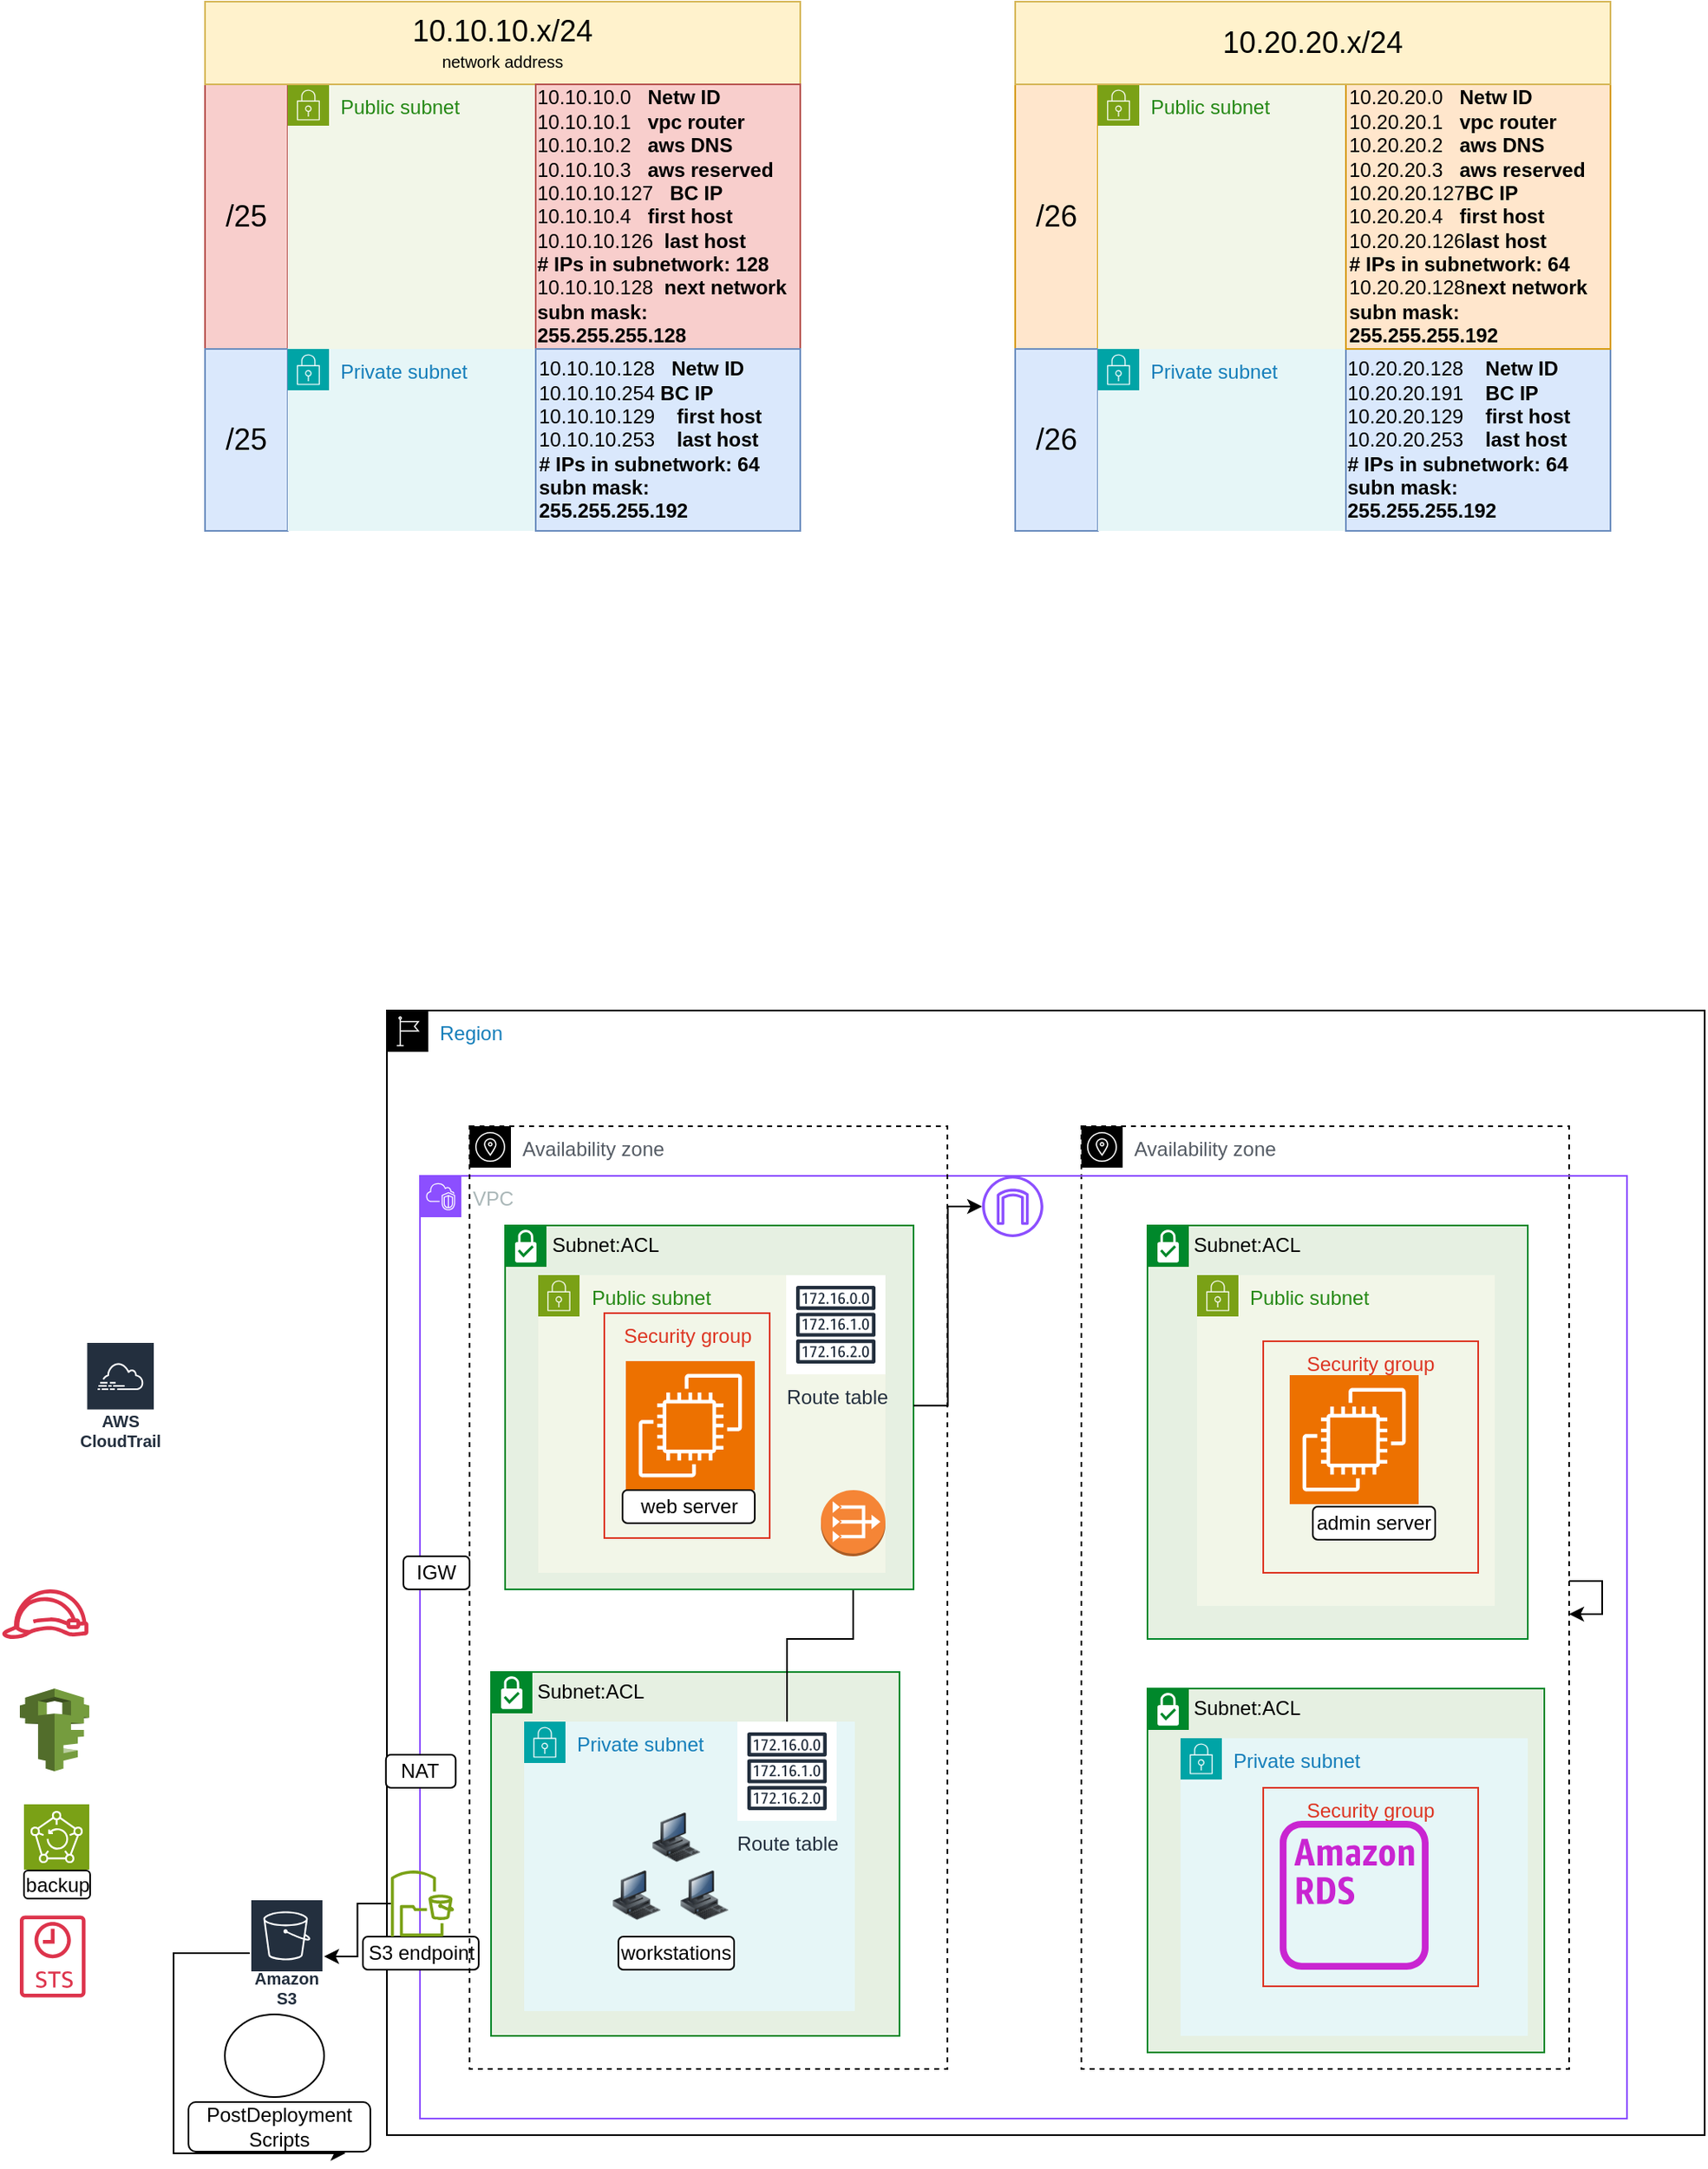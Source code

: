 <mxfile version="22.1.21" type="github">
  <diagram name="Pagina-1" id="PJHqQeVscJE3fAsvbVZz">
    <mxGraphModel dx="2704" dy="548" grid="1" gridSize="10" guides="1" tooltips="1" connect="1" arrows="1" fold="1" page="1" pageScale="1" pageWidth="827" pageHeight="1169" math="0" shadow="0">
      <root>
        <mxCell id="0" />
        <mxCell id="1" parent="0" />
        <mxCell id="Sj0KoQw-8R_YdXfJVcrg-81" style="edgeStyle=orthogonalEdgeStyle;rounded=0;orthogonalLoop=1;jettySize=auto;html=1;entryX=0.864;entryY=1.033;entryDx=0;entryDy=0;entryPerimeter=0;" parent="1" source="nFN0qH9Q3qQGWHZ8weUC-11" target="Sj0KoQw-8R_YdXfJVcrg-86" edge="1">
          <mxGeometry relative="1" as="geometry">
            <mxPoint x="-1200" y="1340" as="targetPoint" />
            <mxPoint x="-1273" y="1220" as="sourcePoint" />
            <Array as="points">
              <mxPoint x="-1309" y="1210" />
              <mxPoint x="-1309" y="1331" />
            </Array>
          </mxGeometry>
        </mxCell>
        <mxCell id="nFN0qH9Q3qQGWHZ8weUC-11" value="Amazon S3" style="sketch=0;outlineConnect=0;fontColor=#232F3E;gradientColor=none;strokeColor=#ffffff;fillColor=#232F3E;dashed=0;verticalLabelPosition=middle;verticalAlign=bottom;align=center;html=1;whiteSpace=wrap;fontSize=10;fontStyle=1;spacing=3;shape=mxgraph.aws4.productIcon;prIcon=mxgraph.aws4.s3;" parent="1" vertex="1">
          <mxGeometry x="-1263" y="1177" width="45" height="70" as="geometry" />
        </mxCell>
        <mxCell id="nFN0qH9Q3qQGWHZ8weUC-15" value="" style="outlineConnect=0;dashed=0;verticalLabelPosition=bottom;verticalAlign=top;align=center;html=1;shape=mxgraph.aws3.iam;fillColor=#759C3E;gradientColor=none;" parent="1" vertex="1">
          <mxGeometry x="-1402" y="1050" width="42" height="50" as="geometry" />
        </mxCell>
        <mxCell id="nFN0qH9Q3qQGWHZ8weUC-18" value="" style="sketch=0;outlineConnect=0;fontColor=#232F3E;gradientColor=none;fillColor=#DD344C;strokeColor=none;dashed=0;verticalLabelPosition=bottom;verticalAlign=top;align=center;html=1;fontSize=12;fontStyle=0;aspect=fixed;pointerEvents=1;shape=mxgraph.aws4.sts_alternate;" parent="1" vertex="1">
          <mxGeometry x="-1402" y="1187" width="39.74" height="50" as="geometry" />
        </mxCell>
        <mxCell id="VpXMpqJgnysS3OqA2jy1-1" value="" style="sketch=0;outlineConnect=0;fontColor=#232F3E;gradientColor=none;fillColor=#DD344C;strokeColor=none;dashed=0;verticalLabelPosition=bottom;verticalAlign=top;align=center;html=1;fontSize=12;fontStyle=0;aspect=fixed;pointerEvents=1;shape=mxgraph.aws4.role;" parent="1" vertex="1">
          <mxGeometry x="-1413.21" y="990" width="53.21" height="30" as="geometry" />
        </mxCell>
        <mxCell id="Sj0KoQw-8R_YdXfJVcrg-11" value="&lt;font style=&quot;font-size: 18px;&quot;&gt;/26&lt;/font&gt;" style="rounded=0;whiteSpace=wrap;html=1;fillColor=#ffe6cc;strokeColor=#d79b00;" parent="1" vertex="1">
          <mxGeometry x="-800" y="80" width="50" height="160" as="geometry" />
        </mxCell>
        <mxCell id="Sj0KoQw-8R_YdXfJVcrg-12" value="&lt;font style=&quot;font-size: 18px;&quot;&gt;/25&lt;/font&gt;" style="rounded=0;whiteSpace=wrap;html=1;fillColor=#f8cecc;strokeColor=#b85450;" parent="1" vertex="1">
          <mxGeometry x="-1290" y="80" width="50" height="160" as="geometry" />
        </mxCell>
        <mxCell id="Sj0KoQw-8R_YdXfJVcrg-18" value="&lt;font style=&quot;font-size: 18px;&quot;&gt;/25&lt;/font&gt;" style="rounded=0;whiteSpace=wrap;html=1;fillColor=#dae8fc;strokeColor=#6c8ebf;" parent="1" vertex="1">
          <mxGeometry x="-1290" y="240" width="50" height="110" as="geometry" />
        </mxCell>
        <mxCell id="Sj0KoQw-8R_YdXfJVcrg-19" value="&lt;font style=&quot;font-size: 18px;&quot;&gt;/26&lt;/font&gt;" style="rounded=0;whiteSpace=wrap;html=1;fillColor=#dae8fc;strokeColor=#6c8ebf;" parent="1" vertex="1">
          <mxGeometry x="-800" y="240" width="50" height="110" as="geometry" />
        </mxCell>
        <mxCell id="Sj0KoQw-8R_YdXfJVcrg-20" value="Public subnet" style="points=[[0,0],[0.25,0],[0.5,0],[0.75,0],[1,0],[1,0.25],[1,0.5],[1,0.75],[1,1],[0.75,1],[0.5,1],[0.25,1],[0,1],[0,0.75],[0,0.5],[0,0.25]];outlineConnect=0;gradientColor=none;html=1;whiteSpace=wrap;fontSize=12;fontStyle=0;container=1;pointerEvents=0;collapsible=0;recursiveResize=0;shape=mxgraph.aws4.group;grIcon=mxgraph.aws4.group_security_group;grStroke=0;strokeColor=#7AA116;fillColor=#F2F6E8;verticalAlign=top;align=left;spacingLeft=30;fontColor=#248814;dashed=0;" parent="1" vertex="1">
          <mxGeometry x="-1240" y="80" width="150" height="160" as="geometry" />
        </mxCell>
        <mxCell id="Sj0KoQw-8R_YdXfJVcrg-22" value="&lt;div&gt;&lt;font style=&quot;font-size: 18px;&quot;&gt;10.10.10.x/24&lt;br&gt;&lt;/font&gt;&lt;/div&gt;&lt;div&gt;&lt;font style=&quot;font-size: 10px;&quot;&gt;network address&lt;font&gt;&lt;br&gt;&lt;/font&gt;&lt;/font&gt;&lt;/div&gt;" style="rounded=0;whiteSpace=wrap;html=1;fillColor=#fff2cc;strokeColor=#d6b656;" parent="1" vertex="1">
          <mxGeometry x="-1290" y="30" width="360" height="50" as="geometry" />
        </mxCell>
        <mxCell id="Sj0KoQw-8R_YdXfJVcrg-23" value="Public subnet" style="points=[[0,0],[0.25,0],[0.5,0],[0.75,0],[1,0],[1,0.25],[1,0.5],[1,0.75],[1,1],[0.75,1],[0.5,1],[0.25,1],[0,1],[0,0.75],[0,0.5],[0,0.25]];outlineConnect=0;gradientColor=none;html=1;whiteSpace=wrap;fontSize=12;fontStyle=0;container=1;pointerEvents=0;collapsible=0;recursiveResize=0;shape=mxgraph.aws4.group;grIcon=mxgraph.aws4.group_security_group;grStroke=0;strokeColor=#7AA116;fillColor=#F2F6E8;verticalAlign=top;align=left;spacingLeft=30;fontColor=#248814;dashed=0;" parent="1" vertex="1">
          <mxGeometry x="-750" y="80" width="160" height="160" as="geometry" />
        </mxCell>
        <mxCell id="Sj0KoQw-8R_YdXfJVcrg-24" value="Private subnet" style="points=[[0,0],[0.25,0],[0.5,0],[0.75,0],[1,0],[1,0.25],[1,0.5],[1,0.75],[1,1],[0.75,1],[0.5,1],[0.25,1],[0,1],[0,0.75],[0,0.5],[0,0.25]];outlineConnect=0;gradientColor=none;html=1;whiteSpace=wrap;fontSize=12;fontStyle=0;container=1;pointerEvents=0;collapsible=0;recursiveResize=0;shape=mxgraph.aws4.group;grIcon=mxgraph.aws4.group_security_group;grStroke=0;strokeColor=#00A4A6;fillColor=#E6F6F7;verticalAlign=top;align=left;spacingLeft=30;fontColor=#147EBA;dashed=0;" parent="1" vertex="1">
          <mxGeometry x="-750" y="240" width="150" height="110" as="geometry" />
        </mxCell>
        <mxCell id="Sj0KoQw-8R_YdXfJVcrg-30" value="Private subnet" style="points=[[0,0],[0.25,0],[0.5,0],[0.75,0],[1,0],[1,0.25],[1,0.5],[1,0.75],[1,1],[0.75,1],[0.5,1],[0.25,1],[0,1],[0,0.75],[0,0.5],[0,0.25]];outlineConnect=0;gradientColor=none;html=1;whiteSpace=wrap;fontSize=12;fontStyle=0;container=1;pointerEvents=0;collapsible=0;recursiveResize=0;shape=mxgraph.aws4.group;grIcon=mxgraph.aws4.group_security_group;grStroke=0;strokeColor=#00A4A6;fillColor=#E6F6F7;verticalAlign=top;align=left;spacingLeft=30;fontColor=#147EBA;dashed=0;" parent="1" vertex="1">
          <mxGeometry x="-1240" y="240" width="150" height="110" as="geometry" />
        </mxCell>
        <mxCell id="Sj0KoQw-8R_YdXfJVcrg-31" value="&lt;div align=&quot;left&quot;&gt;10.10.10.0&amp;nbsp;&amp;nbsp; &lt;b&gt;Netw ID &lt;/b&gt;&amp;nbsp;&amp;nbsp;&amp;nbsp;&amp;nbsp;&amp;nbsp;&amp;nbsp;&amp;nbsp;&amp;nbsp; &lt;br&gt;&lt;/div&gt;&lt;div align=&quot;left&quot;&gt;10.10.10.1&amp;nbsp;&amp;nbsp; &lt;b&gt;vpc router&lt;/b&gt;&lt;/div&gt;&lt;div align=&quot;left&quot;&gt;10.10.10.2&amp;nbsp;&amp;nbsp; &lt;b&gt;aws DNS&lt;/b&gt;&lt;/div&gt;&lt;div align=&quot;left&quot;&gt;10.10.10.3&amp;nbsp;&amp;nbsp; &lt;b&gt;aws reserved&lt;/b&gt;&lt;/div&gt;&lt;div align=&quot;left&quot;&gt;10.10.10.127 &amp;nbsp; &lt;b&gt;BC IP&lt;/b&gt;&lt;/div&gt;&lt;div align=&quot;left&quot;&gt;10.10.10.4&amp;nbsp;&amp;nbsp; &lt;b&gt;first host&lt;/b&gt;&lt;/div&gt;&lt;div align=&quot;left&quot;&gt;10.10.10.126&amp;nbsp; &lt;b&gt;last host&lt;/b&gt;&lt;/div&gt;&lt;div align=&quot;left&quot;&gt;&lt;b&gt;# IPs in subnetwork: 128&lt;br&gt;&lt;/b&gt;&lt;/div&gt;&lt;div align=&quot;left&quot;&gt;10.10.10.128&amp;nbsp; &lt;b&gt;next network&lt;/b&gt;&lt;/div&gt;&lt;div align=&quot;left&quot;&gt;&lt;b&gt;subn mask: 255.255.255.128&lt;br&gt;&lt;/b&gt;&lt;/div&gt;" style="whiteSpace=wrap;html=1;fillColor=#f8cecc;strokeColor=#b85450;" parent="1" vertex="1">
          <mxGeometry x="-1090" y="80" width="160" height="160" as="geometry" />
        </mxCell>
        <mxCell id="Sj0KoQw-8R_YdXfJVcrg-35" value="&lt;div align=&quot;left&quot;&gt;10.10.10.128 &amp;nbsp; &lt;b&gt;Netw ID&lt;/b&gt;&lt;br&gt;&lt;/div&gt;&lt;div align=&quot;left&quot;&gt;10.10.10.254 &lt;b&gt;BC IP&lt;/b&gt;&lt;/div&gt;&lt;div align=&quot;left&quot;&gt;10.10.10.129 &amp;nbsp;&amp;nbsp; &lt;b&gt;first host&lt;/b&gt;&lt;/div&gt;&lt;div align=&quot;left&quot;&gt;10.10.10.253 &amp;nbsp;&amp;nbsp;&lt;b&gt; last host&lt;/b&gt;&lt;/div&gt;&lt;div align=&quot;left&quot;&gt;&lt;b&gt;# IPs in subnetwork: 64&lt;br&gt;&lt;/b&gt;&lt;/div&gt;&lt;div align=&quot;left&quot;&gt;&lt;b&gt;subn mask: 255.255.255.192&lt;br&gt;&lt;/b&gt;&lt;/div&gt;" style="whiteSpace=wrap;html=1;align=left;fillColor=#dae8fc;strokeColor=#6c8ebf;" parent="1" vertex="1">
          <mxGeometry x="-1090" y="240" width="160" height="110" as="geometry" />
        </mxCell>
        <mxCell id="Sj0KoQw-8R_YdXfJVcrg-36" value="&lt;div align=&quot;left&quot;&gt;10.20.20.128 &amp;nbsp;&amp;nbsp; &lt;b&gt;Netw ID&lt;/b&gt;&lt;br&gt;&lt;/div&gt;&lt;div align=&quot;left&quot;&gt;10.20.20.191 &amp;nbsp;&amp;nbsp; &lt;b&gt;BC IP&lt;/b&gt;&lt;/div&gt;&lt;div align=&quot;left&quot;&gt;10.20.20.129 &amp;nbsp;&amp;nbsp; &lt;b&gt;first host&lt;/b&gt;&lt;/div&gt;&lt;div align=&quot;left&quot;&gt;10.20.20.253 &amp;nbsp;&amp;nbsp;&lt;b&gt; last host&lt;/b&gt;&lt;/div&gt;&lt;div align=&quot;left&quot;&gt;&lt;b&gt;# IPs in subnetwork: 64&lt;br&gt;&lt;/b&gt;&lt;/div&gt;&lt;div align=&quot;left&quot;&gt;&lt;b&gt;subn mask: 255.255.255.192&lt;br&gt;&lt;/b&gt;&lt;/div&gt;" style="whiteSpace=wrap;html=1;fillColor=#dae8fc;strokeColor=#6c8ebf;" parent="1" vertex="1">
          <mxGeometry x="-600" y="240" width="160" height="110" as="geometry" />
        </mxCell>
        <mxCell id="Sj0KoQw-8R_YdXfJVcrg-37" value="&lt;div align=&quot;left&quot;&gt;10.20.20.0&amp;nbsp;&amp;nbsp; &lt;b&gt;Netw ID &lt;/b&gt;&amp;nbsp;&amp;nbsp;&amp;nbsp;&amp;nbsp;&amp;nbsp;&amp;nbsp;&amp;nbsp;&amp;nbsp; &lt;br&gt;&lt;/div&gt;&lt;div align=&quot;left&quot;&gt;10.20.20.1&amp;nbsp;&amp;nbsp; &lt;b&gt;vpc router&lt;/b&gt;&lt;/div&gt;&lt;div align=&quot;left&quot;&gt;10.20.20.2&amp;nbsp;&amp;nbsp; &lt;b&gt;aws DNS&lt;/b&gt;&lt;/div&gt;&lt;div align=&quot;left&quot;&gt;10.20.20.3&amp;nbsp;&amp;nbsp; &lt;b&gt;aws reserved&lt;/b&gt;&lt;/div&gt;&lt;div align=&quot;left&quot;&gt;10.20.20.127&lt;b&gt;BC IP&lt;/b&gt;&lt;/div&gt;&lt;div align=&quot;left&quot;&gt;10.20.20.4&amp;nbsp;&amp;nbsp; &lt;b&gt;first host&lt;/b&gt;&lt;/div&gt;&lt;div align=&quot;left&quot;&gt;10.20.20.126&lt;b&gt;last host&lt;/b&gt;&lt;/div&gt;&lt;div align=&quot;left&quot;&gt;&lt;b&gt;# IPs in subnetwork: 64&lt;br&gt;&lt;/b&gt;&lt;/div&gt;&lt;div align=&quot;left&quot;&gt;10.20.20.128&lt;b&gt;next network&lt;/b&gt;&lt;/div&gt;&lt;b&gt;subn mask: 255.255.255.192&lt;/b&gt;" style="whiteSpace=wrap;html=1;align=left;fillColor=#ffe6cc;strokeColor=#d79b00;" parent="1" vertex="1">
          <mxGeometry x="-600" y="80" width="160" height="160" as="geometry" />
        </mxCell>
        <mxCell id="Sj0KoQw-8R_YdXfJVcrg-59" value="" style="sketch=0;points=[[0,0,0],[0.25,0,0],[0.5,0,0],[0.75,0,0],[1,0,0],[0,1,0],[0.25,1,0],[0.5,1,0],[0.75,1,0],[1,1,0],[0,0.25,0],[0,0.5,0],[0,0.75,0],[1,0.25,0],[1,0.5,0],[1,0.75,0]];outlineConnect=0;fontColor=#232F3E;fillColor=#7AA116;strokeColor=#ffffff;dashed=0;verticalLabelPosition=bottom;verticalAlign=top;align=center;html=1;fontSize=12;fontStyle=0;aspect=fixed;shape=mxgraph.aws4.resourceIcon;resIcon=mxgraph.aws4.backup;" parent="1" vertex="1">
          <mxGeometry x="-1399.5" y="1120" width="39.5" height="39.5" as="geometry" />
        </mxCell>
        <mxCell id="Sj0KoQw-8R_YdXfJVcrg-62" value="backup" style="rounded=1;whiteSpace=wrap;html=1;" parent="1" vertex="1">
          <mxGeometry x="-1399.5" y="1160" width="40" height="17" as="geometry" />
        </mxCell>
        <mxCell id="Sj0KoQw-8R_YdXfJVcrg-85" value="" style="ellipse;whiteSpace=wrap;html=1;" parent="1" vertex="1">
          <mxGeometry x="-1278" y="1247" width="60" height="50" as="geometry" />
        </mxCell>
        <mxCell id="Sj0KoQw-8R_YdXfJVcrg-86" value="&lt;div&gt;PostDeployment&lt;/div&gt;&lt;div&gt;Scripts&lt;br&gt;&lt;/div&gt;" style="rounded=1;whiteSpace=wrap;html=1;" parent="1" vertex="1">
          <mxGeometry x="-1300" y="1300" width="110" height="30" as="geometry" />
        </mxCell>
        <mxCell id="Sj0KoQw-8R_YdXfJVcrg-88" style="edgeStyle=orthogonalEdgeStyle;rounded=0;orthogonalLoop=1;jettySize=auto;html=1;" parent="1" source="Sj0KoQw-8R_YdXfJVcrg-87" target="nFN0qH9Q3qQGWHZ8weUC-11" edge="1">
          <mxGeometry relative="1" as="geometry" />
        </mxCell>
        <mxCell id="KPopFSbUGK39HecRnWOT-2" value="AWS&#xa;CloudTrail" style="sketch=0;outlineConnect=0;fontColor=#232F3E;gradientColor=none;strokeColor=#ffffff;fillColor=#232F3E;dashed=0;verticalLabelPosition=middle;verticalAlign=bottom;align=center;html=1;whiteSpace=wrap;fontSize=10;fontStyle=1;spacing=3;shape=mxgraph.aws4.productIcon;prIcon=mxgraph.aws4.cloudtrail;" parent="1" vertex="1">
          <mxGeometry x="-1362.26" y="840" width="42.26" height="70" as="geometry" />
        </mxCell>
        <mxCell id="Sj0KoQw-8R_YdXfJVcrg-43" value="Subnet:ACL" style="shape=mxgraph.ibm.box;prType=subnet;fontStyle=0;verticalAlign=top;align=left;spacingLeft=32;spacingTop=4;fillColor=#E6F0E2;rounded=0;whiteSpace=wrap;html=1;strokeColor=#00882B;strokeWidth=1;dashed=0;container=1;spacing=-4;collapsible=0;expand=0;recursiveResize=0;" parent="1" vertex="1">
          <mxGeometry x="-1117" y="1040" width="247" height="220" as="geometry" />
        </mxCell>
        <mxCell id="nFN0qH9Q3qQGWHZ8weUC-7" value="Private subnet" style="points=[[0,0],[0.25,0],[0.5,0],[0.75,0],[1,0],[1,0.25],[1,0.5],[1,0.75],[1,1],[0.75,1],[0.5,1],[0.25,1],[0,1],[0,0.75],[0,0.5],[0,0.25]];outlineConnect=0;gradientColor=none;html=1;whiteSpace=wrap;fontSize=12;fontStyle=0;container=1;pointerEvents=0;collapsible=0;recursiveResize=0;shape=mxgraph.aws4.group;grIcon=mxgraph.aws4.group_security_group;grStroke=0;strokeColor=#00A4A6;fillColor=#E6F6F7;verticalAlign=top;align=left;spacingLeft=30;fontColor=#147EBA;dashed=0;" parent="Sj0KoQw-8R_YdXfJVcrg-43" vertex="1">
          <mxGeometry x="20" y="30" width="200" height="175" as="geometry" />
        </mxCell>
        <mxCell id="Sj0KoQw-8R_YdXfJVcrg-8" value="" style="image;html=1;image=img/lib/clip_art/computers/Workstation_128x128.png" parent="nFN0qH9Q3qQGWHZ8weUC-7" vertex="1">
          <mxGeometry x="77" y="55" width="30" height="30" as="geometry" />
        </mxCell>
        <mxCell id="Sj0KoQw-8R_YdXfJVcrg-6" value="" style="image;html=1;image=img/lib/clip_art/computers/Workstation_128x128.png" parent="Sj0KoQw-8R_YdXfJVcrg-43" vertex="1">
          <mxGeometry x="67" y="120" width="42" height="30" as="geometry" />
        </mxCell>
        <mxCell id="Sj0KoQw-8R_YdXfJVcrg-7" value="" style="image;html=1;image=img/lib/clip_art/computers/Workstation_128x128.png" parent="Sj0KoQw-8R_YdXfJVcrg-43" vertex="1">
          <mxGeometry x="109" y="120" width="40" height="30" as="geometry" />
        </mxCell>
        <mxCell id="Sj0KoQw-8R_YdXfJVcrg-17" value="workstations" style="rounded=1;whiteSpace=wrap;html=1;" parent="Sj0KoQw-8R_YdXfJVcrg-43" vertex="1">
          <mxGeometry x="77" y="160" width="70" height="20" as="geometry" />
        </mxCell>
        <mxCell id="VpXMpqJgnysS3OqA2jy1-2" value="Route table" style="sketch=0;outlineConnect=0;fontColor=#232F3E;gradientColor=none;strokeColor=#232F3E;fillColor=#ffffff;dashed=0;verticalLabelPosition=bottom;verticalAlign=top;align=center;html=1;fontSize=12;fontStyle=0;aspect=fixed;shape=mxgraph.aws4.resourceIcon;resIcon=mxgraph.aws4.route_table;" parent="Sj0KoQw-8R_YdXfJVcrg-43" vertex="1">
          <mxGeometry x="149" y="30" width="60" height="60" as="geometry" />
        </mxCell>
        <mxCell id="a6HNcy5Feu2oso-R9xLX-6" style="edgeStyle=orthogonalEdgeStyle;rounded=0;orthogonalLoop=1;jettySize=auto;html=1;entryX=0.5;entryY=1;entryDx=0;entryDy=0;entryPerimeter=0;" parent="1" source="VpXMpqJgnysS3OqA2jy1-2" target="Sj0KoQw-8R_YdXfJVcrg-42" edge="1">
          <mxGeometry relative="1" as="geometry" />
        </mxCell>
        <mxCell id="nFN0qH9Q3qQGWHZ8weUC-1" value="Region" style="points=[[0,0],[0.25,0],[0.5,0],[0.75,0],[1,0],[1,0.25],[1,0.5],[1,0.75],[1,1],[0.75,1],[0.5,1],[0.25,1],[0,1],[0,0.75],[0,0.5],[0,0.25]];outlineConnect=0;gradientColor=none;html=1;whiteSpace=wrap;fontSize=12;fontStyle=0;container=1;pointerEvents=0;collapsible=0;recursiveResize=0;shape=mxgraph.aws4.group;grIcon=mxgraph.aws4.group_region;strokeColor=default;fillColor=none;verticalAlign=top;align=left;spacingLeft=30;fontColor=#147EBA;" parent="1" vertex="1">
          <mxGeometry x="-1180" y="640" width="797" height="680" as="geometry" />
        </mxCell>
        <mxCell id="Sj0KoQw-8R_YdXfJVcrg-49" value="Availability zone" style="sketch=0;outlineConnect=0;gradientColor=none;html=1;whiteSpace=wrap;fontSize=12;fontStyle=0;shape=mxgraph.aws4.group;grIcon=mxgraph.aws4.group_availability_zone;strokeColor=default;fillColor=none;verticalAlign=top;align=left;spacingLeft=30;fontColor=#545B64;dashed=1;" parent="nFN0qH9Q3qQGWHZ8weUC-1" vertex="1">
          <mxGeometry x="420" y="70" width="295" height="570" as="geometry" />
        </mxCell>
        <mxCell id="Sj0KoQw-8R_YdXfJVcrg-50" value="Subnet:ACL" style="shape=mxgraph.ibm.box;prType=subnet;fontStyle=0;verticalAlign=top;align=left;spacingLeft=32;spacingTop=4;fillColor=#E6F0E2;rounded=0;whiteSpace=wrap;html=1;strokeColor=#00882B;strokeWidth=1;dashed=0;container=1;spacing=-4;collapsible=0;expand=0;recursiveResize=0;" parent="nFN0qH9Q3qQGWHZ8weUC-1" vertex="1">
          <mxGeometry x="460" y="130" width="230" height="250" as="geometry" />
        </mxCell>
        <mxCell id="Sj0KoQw-8R_YdXfJVcrg-54" value="Public subnet" style="points=[[0,0],[0.25,0],[0.5,0],[0.75,0],[1,0],[1,0.25],[1,0.5],[1,0.75],[1,1],[0.75,1],[0.5,1],[0.25,1],[0,1],[0,0.75],[0,0.5],[0,0.25]];outlineConnect=0;gradientColor=none;html=1;whiteSpace=wrap;fontSize=12;fontStyle=0;container=1;pointerEvents=0;collapsible=0;recursiveResize=0;shape=mxgraph.aws4.group;grIcon=mxgraph.aws4.group_security_group;grStroke=0;strokeColor=#7AA116;fillColor=#F2F6E8;verticalAlign=top;align=left;spacingLeft=30;fontColor=#248814;dashed=0;" parent="Sj0KoQw-8R_YdXfJVcrg-50" vertex="1">
          <mxGeometry x="30" y="30" width="180" height="200" as="geometry" />
        </mxCell>
        <mxCell id="Sj0KoQw-8R_YdXfJVcrg-72" value="Security group" style="fillColor=none;strokeColor=#DD3522;verticalAlign=top;fontStyle=0;fontColor=#DD3522;whiteSpace=wrap;html=1;" parent="Sj0KoQw-8R_YdXfJVcrg-50" vertex="1">
          <mxGeometry x="70" y="70" width="130" height="140" as="geometry" />
        </mxCell>
        <mxCell id="Sj0KoQw-8R_YdXfJVcrg-16" value="admin server" style="rounded=1;whiteSpace=wrap;html=1;" parent="Sj0KoQw-8R_YdXfJVcrg-50" vertex="1">
          <mxGeometry x="100" y="170" width="74" height="20" as="geometry" />
        </mxCell>
        <mxCell id="Sj0KoQw-8R_YdXfJVcrg-51" value="Subnet:ACL" style="shape=mxgraph.ibm.box;prType=subnet;fontStyle=0;verticalAlign=top;align=left;spacingLeft=32;spacingTop=4;fillColor=#E6F0E2;rounded=0;whiteSpace=wrap;html=1;strokeColor=#00882B;strokeWidth=1;dashed=0;container=1;spacing=-4;collapsible=0;expand=0;recursiveResize=0;" parent="nFN0qH9Q3qQGWHZ8weUC-1" vertex="1">
          <mxGeometry x="460" y="410" width="240" height="220" as="geometry" />
        </mxCell>
        <mxCell id="Sj0KoQw-8R_YdXfJVcrg-52" value="Private subnet" style="points=[[0,0],[0.25,0],[0.5,0],[0.75,0],[1,0],[1,0.25],[1,0.5],[1,0.75],[1,1],[0.75,1],[0.5,1],[0.25,1],[0,1],[0,0.75],[0,0.5],[0,0.25]];outlineConnect=0;gradientColor=none;html=1;whiteSpace=wrap;fontSize=12;fontStyle=0;container=1;pointerEvents=0;collapsible=0;recursiveResize=0;shape=mxgraph.aws4.group;grIcon=mxgraph.aws4.group_security_group;grStroke=0;strokeColor=#00A4A6;fillColor=#E6F6F7;verticalAlign=top;align=left;spacingLeft=30;fontColor=#147EBA;dashed=0;" parent="Sj0KoQw-8R_YdXfJVcrg-51" vertex="1">
          <mxGeometry x="20" y="30" width="210" height="180" as="geometry" />
        </mxCell>
        <mxCell id="Sj0KoQw-8R_YdXfJVcrg-74" value="Security group" style="fillColor=none;strokeColor=#DD3522;verticalAlign=top;fontStyle=0;fontColor=#DD3522;whiteSpace=wrap;html=1;" parent="Sj0KoQw-8R_YdXfJVcrg-51" vertex="1">
          <mxGeometry x="70" y="60" width="130" height="120" as="geometry" />
        </mxCell>
        <mxCell id="Sj0KoQw-8R_YdXfJVcrg-56" value="VPC" style="points=[[0,0],[0.25,0],[0.5,0],[0.75,0],[1,0],[1,0.25],[1,0.5],[1,0.75],[1,1],[0.75,1],[0.5,1],[0.25,1],[0,1],[0,0.75],[0,0.5],[0,0.25]];outlineConnect=0;gradientColor=none;html=1;whiteSpace=wrap;fontSize=12;fontStyle=0;container=1;pointerEvents=0;collapsible=0;recursiveResize=0;shape=mxgraph.aws4.group;grIcon=mxgraph.aws4.group_vpc2;strokeColor=#8C4FFF;fillColor=none;verticalAlign=top;align=left;spacingLeft=30;fontColor=#AAB7B8;dashed=0;" parent="nFN0qH9Q3qQGWHZ8weUC-1" vertex="1">
          <mxGeometry x="20" y="100" width="730" height="570" as="geometry" />
        </mxCell>
        <mxCell id="Sj0KoQw-8R_YdXfJVcrg-41" value="" style="sketch=0;outlineConnect=0;fontColor=#232F3E;gradientColor=none;fillColor=#8C4FFF;strokeColor=none;dashed=0;verticalLabelPosition=bottom;verticalAlign=top;align=center;html=1;fontSize=12;fontStyle=0;aspect=fixed;pointerEvents=1;shape=mxgraph.aws4.internet_gateway;" parent="Sj0KoQw-8R_YdXfJVcrg-56" vertex="1">
          <mxGeometry x="340" width="37" height="37" as="geometry" />
        </mxCell>
        <mxCell id="Sj0KoQw-8R_YdXfJVcrg-57" value="NAT" style="rounded=1;whiteSpace=wrap;html=1;" parent="Sj0KoQw-8R_YdXfJVcrg-56" vertex="1">
          <mxGeometry x="-20.6" y="350" width="42.21" height="20" as="geometry" />
        </mxCell>
        <mxCell id="Sj0KoQw-8R_YdXfJVcrg-69" value="" style="sketch=0;points=[[0,0,0],[0.25,0,0],[0.5,0,0],[0.75,0,0],[1,0,0],[0,1,0],[0.25,1,0],[0.5,1,0],[0.75,1,0],[1,1,0],[0,0.25,0],[0,0.5,0],[0,0.75,0],[1,0.25,0],[1,0.5,0],[1,0.75,0]];outlineConnect=0;fontColor=#232F3E;fillColor=#ED7100;strokeColor=#ffffff;dashed=0;verticalLabelPosition=bottom;verticalAlign=top;align=center;html=1;fontSize=12;fontStyle=0;aspect=fixed;shape=mxgraph.aws4.resourceIcon;resIcon=mxgraph.aws4.ec2;" parent="Sj0KoQw-8R_YdXfJVcrg-56" vertex="1">
          <mxGeometry x="526" y="120.5" width="78" height="78" as="geometry" />
        </mxCell>
        <mxCell id="Sj0KoQw-8R_YdXfJVcrg-2" value="" style="sketch=0;outlineConnect=0;fontColor=#232F3E;gradientColor=none;fillColor=#C925D1;strokeColor=none;dashed=0;verticalLabelPosition=bottom;verticalAlign=top;align=center;html=1;fontSize=12;fontStyle=0;aspect=fixed;pointerEvents=1;shape=mxgraph.aws4.rds_instance_alt;" parent="Sj0KoQw-8R_YdXfJVcrg-56" vertex="1">
          <mxGeometry x="520" y="390" width="90" height="90" as="geometry" />
        </mxCell>
        <mxCell id="Sj0KoQw-8R_YdXfJVcrg-79" value="S3 endpoint" style="rounded=1;whiteSpace=wrap;html=1;" parent="Sj0KoQw-8R_YdXfJVcrg-56" vertex="1">
          <mxGeometry x="-34.5" y="460" width="70" height="20" as="geometry" />
        </mxCell>
        <mxCell id="Sj0KoQw-8R_YdXfJVcrg-87" value="" style="sketch=0;outlineConnect=0;fontColor=#232F3E;gradientColor=none;fillColor=#7AA116;strokeColor=none;dashed=0;verticalLabelPosition=bottom;verticalAlign=top;align=center;html=1;fontSize=12;fontStyle=0;aspect=fixed;pointerEvents=1;shape=mxgraph.aws4.s3_file_gateway;" parent="Sj0KoQw-8R_YdXfJVcrg-56" vertex="1">
          <mxGeometry x="-18.5" y="420" width="40" height="40" as="geometry" />
        </mxCell>
        <mxCell id="a6HNcy5Feu2oso-R9xLX-15" value="" style="outlineConnect=0;dashed=0;verticalLabelPosition=bottom;verticalAlign=top;align=center;html=1;shape=mxgraph.aws3.elastic_ip;fillColor=#F58534;gradientColor=none;" parent="Sj0KoQw-8R_YdXfJVcrg-56" vertex="1">
          <mxGeometry x="150" y="230" width="50" height="10" as="geometry" />
        </mxCell>
        <mxCell id="Sj0KoQw-8R_YdXfJVcrg-47" value="Subnet:ACL" style="shape=mxgraph.ibm.box;prType=subnet;fontStyle=0;verticalAlign=top;align=left;spacingLeft=32;spacingTop=4;fillColor=#E6F0E2;rounded=0;whiteSpace=wrap;html=1;strokeColor=#00882B;strokeWidth=1;dashed=0;container=1;spacing=-4;collapsible=0;expand=0;recursiveResize=0;" parent="Sj0KoQw-8R_YdXfJVcrg-56" vertex="1">
          <mxGeometry x="51.5" y="30" width="247" height="220" as="geometry" />
        </mxCell>
        <mxCell id="Sj0KoQw-8R_YdXfJVcrg-53" value="Public subnet" style="points=[[0,0],[0.25,0],[0.5,0],[0.75,0],[1,0],[1,0.25],[1,0.5],[1,0.75],[1,1],[0.75,1],[0.5,1],[0.25,1],[0,1],[0,0.75],[0,0.5],[0,0.25]];outlineConnect=0;gradientColor=none;html=1;whiteSpace=wrap;fontSize=12;fontStyle=0;container=1;pointerEvents=0;collapsible=0;recursiveResize=0;shape=mxgraph.aws4.group;grIcon=mxgraph.aws4.group_security_group;grStroke=0;strokeColor=#7AA116;fillColor=#F2F6E8;verticalAlign=top;align=left;spacingLeft=30;fontColor=#248814;dashed=0;" parent="Sj0KoQw-8R_YdXfJVcrg-47" vertex="1">
          <mxGeometry x="20" y="30" width="210" height="180" as="geometry" />
        </mxCell>
        <mxCell id="Sj0KoQw-8R_YdXfJVcrg-73" value="Security group" style="fillColor=none;strokeColor=#DD3522;verticalAlign=top;fontStyle=0;fontColor=#DD3522;whiteSpace=wrap;html=1;" parent="Sj0KoQw-8R_YdXfJVcrg-47" vertex="1">
          <mxGeometry x="60" y="53" width="100" height="136" as="geometry" />
        </mxCell>
        <mxCell id="Sj0KoQw-8R_YdXfJVcrg-65" value="" style="sketch=0;points=[[0,0,0],[0.25,0,0],[0.5,0,0],[0.75,0,0],[1,0,0],[0,1,0],[0.25,1,0],[0.5,1,0],[0.75,1,0],[1,1,0],[0,0.25,0],[0,0.5,0],[0,0.75,0],[1,0.25,0],[1,0.5,0],[1,0.75,0]];outlineConnect=0;fontColor=#232F3E;fillColor=#ED7100;strokeColor=#ffffff;dashed=0;verticalLabelPosition=bottom;verticalAlign=top;align=center;html=1;fontSize=12;fontStyle=0;aspect=fixed;shape=mxgraph.aws4.resourceIcon;resIcon=mxgraph.aws4.ec2;" parent="Sj0KoQw-8R_YdXfJVcrg-47" vertex="1">
          <mxGeometry x="73" y="82" width="78" height="78" as="geometry" />
        </mxCell>
        <mxCell id="Sj0KoQw-8R_YdXfJVcrg-14" value="web server" style="rounded=1;whiteSpace=wrap;html=1;" parent="Sj0KoQw-8R_YdXfJVcrg-47" vertex="1">
          <mxGeometry x="71" y="160" width="80" height="20" as="geometry" />
        </mxCell>
        <mxCell id="Sj0KoQw-8R_YdXfJVcrg-42" value="" style="outlineConnect=0;dashed=0;verticalLabelPosition=bottom;verticalAlign=top;align=center;html=1;shape=mxgraph.aws3.vpc_nat_gateway;fillColor=#F58536;gradientColor=none;" parent="Sj0KoQw-8R_YdXfJVcrg-47" vertex="1">
          <mxGeometry x="191" y="160" width="39" height="40" as="geometry" />
        </mxCell>
        <mxCell id="VpXMpqJgnysS3OqA2jy1-3" value="Route table" style="sketch=0;outlineConnect=0;fontColor=#232F3E;gradientColor=none;strokeColor=#232F3E;fillColor=#ffffff;dashed=0;verticalLabelPosition=bottom;verticalAlign=top;align=center;html=1;fontSize=12;fontStyle=0;aspect=fixed;shape=mxgraph.aws4.resourceIcon;resIcon=mxgraph.aws4.route_table;" parent="Sj0KoQw-8R_YdXfJVcrg-47" vertex="1">
          <mxGeometry x="170" y="30" width="60" height="60" as="geometry" />
        </mxCell>
        <mxCell id="a6HNcy5Feu2oso-R9xLX-5" style="edgeStyle=orthogonalEdgeStyle;rounded=0;orthogonalLoop=1;jettySize=auto;html=1;exitX=1;exitY=0.495;exitDx=0;exitDy=0;exitPerimeter=0;" parent="Sj0KoQw-8R_YdXfJVcrg-56" source="Sj0KoQw-8R_YdXfJVcrg-47" target="Sj0KoQw-8R_YdXfJVcrg-41" edge="1">
          <mxGeometry relative="1" as="geometry" />
        </mxCell>
        <mxCell id="Sj0KoQw-8R_YdXfJVcrg-58" value="IGW" style="rounded=1;whiteSpace=wrap;html=1;" parent="nFN0qH9Q3qQGWHZ8weUC-1" vertex="1">
          <mxGeometry x="10" y="330" width="40" height="20" as="geometry" />
        </mxCell>
        <mxCell id="a6HNcy5Feu2oso-R9xLX-4" style="edgeStyle=orthogonalEdgeStyle;rounded=0;orthogonalLoop=1;jettySize=auto;html=1;" parent="nFN0qH9Q3qQGWHZ8weUC-1" source="Sj0KoQw-8R_YdXfJVcrg-49" target="Sj0KoQw-8R_YdXfJVcrg-49" edge="1">
          <mxGeometry relative="1" as="geometry" />
        </mxCell>
        <mxCell id="nFN0qH9Q3qQGWHZ8weUC-2" value="Availability zone" style="sketch=0;outlineConnect=0;gradientColor=none;html=1;whiteSpace=wrap;fontSize=12;fontStyle=0;shape=mxgraph.aws4.group;grIcon=mxgraph.aws4.group_availability_zone;strokeColor=#000000;fillColor=none;verticalAlign=top;align=left;spacingLeft=30;fontColor=#545B64;dashed=1;" parent="nFN0qH9Q3qQGWHZ8weUC-1" vertex="1">
          <mxGeometry x="50" y="70" width="289" height="570" as="geometry" />
        </mxCell>
        <mxCell id="_0UyvHpJM2_UYdEt7BVN-1" value="&lt;font style=&quot;font-size: 18px;&quot;&gt;10.20.20.x/24&lt;/font&gt;" style="rounded=0;whiteSpace=wrap;html=1;fillColor=#fff2cc;strokeColor=#d6b656;" vertex="1" parent="1">
          <mxGeometry x="-800" y="30" width="360" height="50" as="geometry" />
        </mxCell>
      </root>
    </mxGraphModel>
  </diagram>
</mxfile>
